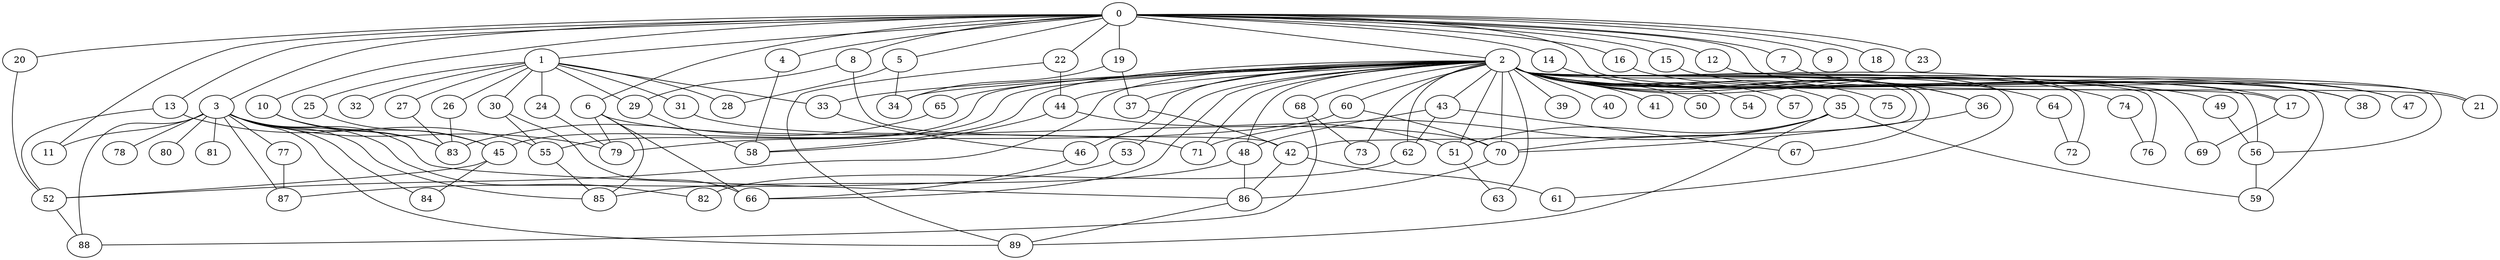 
graph graphname {
    0 -- 1
0 -- 2
0 -- 3
0 -- 4
0 -- 5
0 -- 6
0 -- 7
0 -- 8
0 -- 9
0 -- 10
0 -- 11
0 -- 12
0 -- 13
0 -- 14
0 -- 15
0 -- 16
0 -- 17
0 -- 18
0 -- 19
0 -- 20
0 -- 21
0 -- 22
0 -- 23
1 -- 32
1 -- 24
1 -- 25
1 -- 26
1 -- 27
1 -- 28
1 -- 29
1 -- 30
1 -- 31
1 -- 33
2 -- 33
2 -- 34
2 -- 35
2 -- 36
2 -- 37
2 -- 38
2 -- 39
2 -- 40
2 -- 41
2 -- 42
2 -- 43
2 -- 44
2 -- 45
2 -- 46
2 -- 47
2 -- 48
2 -- 49
2 -- 50
2 -- 51
2 -- 52
2 -- 53
2 -- 54
2 -- 55
2 -- 56
2 -- 57
2 -- 58
2 -- 59
2 -- 60
2 -- 61
2 -- 62
2 -- 63
2 -- 64
2 -- 65
2 -- 66
2 -- 67
2 -- 68
2 -- 69
2 -- 70
2 -- 71
2 -- 72
2 -- 73
2 -- 74
2 -- 75
2 -- 76
2 -- 17
3 -- 77
3 -- 78
3 -- 79
3 -- 80
3 -- 81
3 -- 82
3 -- 83
3 -- 84
3 -- 85
3 -- 86
3 -- 87
3 -- 88
3 -- 89
3 -- 11
4 -- 58
5 -- 28
5 -- 34
6 -- 85
6 -- 71
6 -- 66
6 -- 79
7 -- 21
8 -- 29
8 -- 42
10 -- 83
10 -- 45
12 -- 56
13 -- 55
13 -- 52
14 -- 36
15 -- 47
16 -- 38
17 -- 69
19 -- 37
19 -- 34
20 -- 52
22 -- 44
22 -- 89
24 -- 79
25 -- 45
26 -- 83
27 -- 83
29 -- 58
30 -- 55
30 -- 66
31 -- 70
33 -- 46
35 -- 51
35 -- 70
35 -- 89
35 -- 59
35 -- 71
36 -- 70
37 -- 42
42 -- 86
42 -- 61
43 -- 48
43 -- 62
43 -- 67
44 -- 51
44 -- 58
45 -- 84
45 -- 52
46 -- 66
48 -- 86
48 -- 85
49 -- 56
51 -- 63
52 -- 88
53 -- 87
55 -- 85
56 -- 59
60 -- 70
60 -- 79
62 -- 82
64 -- 72
65 -- 83
68 -- 88
68 -- 73
70 -- 86
74 -- 76
77 -- 87
86 -- 89

}
